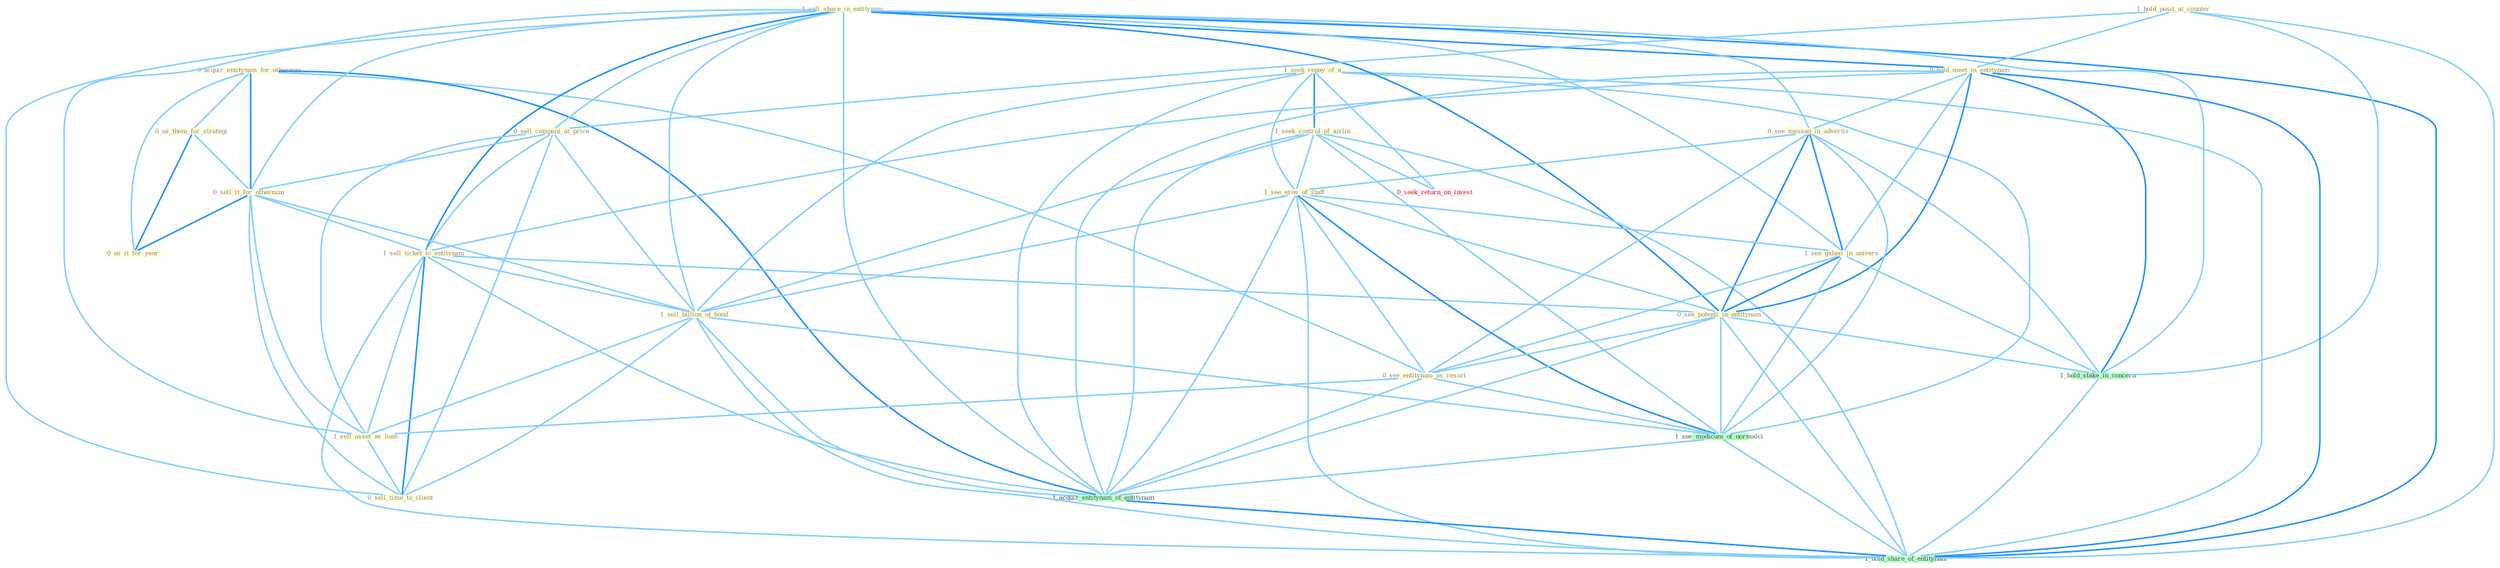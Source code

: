 Graph G{ 
    node
    [shape=polygon,style=filled,width=.5,height=.06,color="#BDFCC9",fixedsize=true,fontsize=4,
    fontcolor="#2f4f4f"];
    {node
    [color="#ffffe0", fontcolor="#8b7d6b"] "0_acquir_entitynam_for_othernum " "1_seek_repay_of_a " "0_us_them_for_strategi " "1_sell_share_in_entitynam " "1_hold_posit_at_counter " "0_sell_compani_at_price " "1_seek_control_of_airlin " "0_sell_it_for_othernum " "0_hold_meet_in_entitynam " "0_see_messag_in_advertis " "1_sell_ticket_to_entitynam " "1_see_eros_of_staff " "1_see_galaxi_in_univers " "1_sell_billion_of_bond " "0_see_potenti_in_entitynam " "0_see_entitynam_as_resort " "0_us_it_for_year " "1_sell_asset_as_loan " "0_sell_time_to_client "}
{node [color="#fff0f5", fontcolor="#b22222"] "0_seek_return_on_invest "}
edge [color="#B0E2FF"];

	"0_acquir_entitynam_for_othernum " -- "0_us_them_for_strategi " [w="1", color="#87cefa" ];
	"0_acquir_entitynam_for_othernum " -- "0_sell_it_for_othernum " [w="2", color="#1e90ff" , len=0.8];
	"0_acquir_entitynam_for_othernum " -- "0_see_entitynam_as_resort " [w="1", color="#87cefa" ];
	"0_acquir_entitynam_for_othernum " -- "0_us_it_for_year " [w="1", color="#87cefa" ];
	"0_acquir_entitynam_for_othernum " -- "1_acquir_entitynam_of_entitynam " [w="2", color="#1e90ff" , len=0.8];
	"1_seek_repay_of_a " -- "1_seek_control_of_airlin " [w="2", color="#1e90ff" , len=0.8];
	"1_seek_repay_of_a " -- "1_see_eros_of_staff " [w="1", color="#87cefa" ];
	"1_seek_repay_of_a " -- "1_sell_billion_of_bond " [w="1", color="#87cefa" ];
	"1_seek_repay_of_a " -- "0_seek_return_on_invest " [w="1", color="#87cefa" ];
	"1_seek_repay_of_a " -- "1_see_modicum_of_normalci " [w="1", color="#87cefa" ];
	"1_seek_repay_of_a " -- "1_acquir_entitynam_of_entitynam " [w="1", color="#87cefa" ];
	"1_seek_repay_of_a " -- "1_hold_share_of_entitynam " [w="1", color="#87cefa" ];
	"0_us_them_for_strategi " -- "0_sell_it_for_othernum " [w="1", color="#87cefa" ];
	"0_us_them_for_strategi " -- "0_us_it_for_year " [w="2", color="#1e90ff" , len=0.8];
	"1_sell_share_in_entitynam " -- "0_sell_compani_at_price " [w="1", color="#87cefa" ];
	"1_sell_share_in_entitynam " -- "0_sell_it_for_othernum " [w="1", color="#87cefa" ];
	"1_sell_share_in_entitynam " -- "0_hold_meet_in_entitynam " [w="2", color="#1e90ff" , len=0.8];
	"1_sell_share_in_entitynam " -- "0_see_messag_in_advertis " [w="1", color="#87cefa" ];
	"1_sell_share_in_entitynam " -- "1_sell_ticket_to_entitynam " [w="2", color="#1e90ff" , len=0.8];
	"1_sell_share_in_entitynam " -- "1_see_galaxi_in_univers " [w="1", color="#87cefa" ];
	"1_sell_share_in_entitynam " -- "1_sell_billion_of_bond " [w="1", color="#87cefa" ];
	"1_sell_share_in_entitynam " -- "0_see_potenti_in_entitynam " [w="2", color="#1e90ff" , len=0.8];
	"1_sell_share_in_entitynam " -- "1_sell_asset_as_loan " [w="1", color="#87cefa" ];
	"1_sell_share_in_entitynam " -- "0_sell_time_to_client " [w="1", color="#87cefa" ];
	"1_sell_share_in_entitynam " -- "1_hold_stake_in_concern " [w="1", color="#87cefa" ];
	"1_sell_share_in_entitynam " -- "1_acquir_entitynam_of_entitynam " [w="1", color="#87cefa" ];
	"1_sell_share_in_entitynam " -- "1_hold_share_of_entitynam " [w="2", color="#1e90ff" , len=0.8];
	"1_hold_posit_at_counter " -- "0_sell_compani_at_price " [w="1", color="#87cefa" ];
	"1_hold_posit_at_counter " -- "0_hold_meet_in_entitynam " [w="1", color="#87cefa" ];
	"1_hold_posit_at_counter " -- "1_hold_stake_in_concern " [w="1", color="#87cefa" ];
	"1_hold_posit_at_counter " -- "1_hold_share_of_entitynam " [w="1", color="#87cefa" ];
	"0_sell_compani_at_price " -- "0_sell_it_for_othernum " [w="1", color="#87cefa" ];
	"0_sell_compani_at_price " -- "1_sell_ticket_to_entitynam " [w="1", color="#87cefa" ];
	"0_sell_compani_at_price " -- "1_sell_billion_of_bond " [w="1", color="#87cefa" ];
	"0_sell_compani_at_price " -- "1_sell_asset_as_loan " [w="1", color="#87cefa" ];
	"0_sell_compani_at_price " -- "0_sell_time_to_client " [w="1", color="#87cefa" ];
	"1_seek_control_of_airlin " -- "1_see_eros_of_staff " [w="1", color="#87cefa" ];
	"1_seek_control_of_airlin " -- "1_sell_billion_of_bond " [w="1", color="#87cefa" ];
	"1_seek_control_of_airlin " -- "0_seek_return_on_invest " [w="1", color="#87cefa" ];
	"1_seek_control_of_airlin " -- "1_see_modicum_of_normalci " [w="1", color="#87cefa" ];
	"1_seek_control_of_airlin " -- "1_acquir_entitynam_of_entitynam " [w="1", color="#87cefa" ];
	"1_seek_control_of_airlin " -- "1_hold_share_of_entitynam " [w="1", color="#87cefa" ];
	"0_sell_it_for_othernum " -- "1_sell_ticket_to_entitynam " [w="1", color="#87cefa" ];
	"0_sell_it_for_othernum " -- "1_sell_billion_of_bond " [w="1", color="#87cefa" ];
	"0_sell_it_for_othernum " -- "0_us_it_for_year " [w="2", color="#1e90ff" , len=0.8];
	"0_sell_it_for_othernum " -- "1_sell_asset_as_loan " [w="1", color="#87cefa" ];
	"0_sell_it_for_othernum " -- "0_sell_time_to_client " [w="1", color="#87cefa" ];
	"0_hold_meet_in_entitynam " -- "0_see_messag_in_advertis " [w="1", color="#87cefa" ];
	"0_hold_meet_in_entitynam " -- "1_sell_ticket_to_entitynam " [w="1", color="#87cefa" ];
	"0_hold_meet_in_entitynam " -- "1_see_galaxi_in_univers " [w="1", color="#87cefa" ];
	"0_hold_meet_in_entitynam " -- "0_see_potenti_in_entitynam " [w="2", color="#1e90ff" , len=0.8];
	"0_hold_meet_in_entitynam " -- "1_hold_stake_in_concern " [w="2", color="#1e90ff" , len=0.8];
	"0_hold_meet_in_entitynam " -- "1_acquir_entitynam_of_entitynam " [w="1", color="#87cefa" ];
	"0_hold_meet_in_entitynam " -- "1_hold_share_of_entitynam " [w="2", color="#1e90ff" , len=0.8];
	"0_see_messag_in_advertis " -- "1_see_eros_of_staff " [w="1", color="#87cefa" ];
	"0_see_messag_in_advertis " -- "1_see_galaxi_in_univers " [w="2", color="#1e90ff" , len=0.8];
	"0_see_messag_in_advertis " -- "0_see_potenti_in_entitynam " [w="2", color="#1e90ff" , len=0.8];
	"0_see_messag_in_advertis " -- "0_see_entitynam_as_resort " [w="1", color="#87cefa" ];
	"0_see_messag_in_advertis " -- "1_hold_stake_in_concern " [w="1", color="#87cefa" ];
	"0_see_messag_in_advertis " -- "1_see_modicum_of_normalci " [w="1", color="#87cefa" ];
	"1_sell_ticket_to_entitynam " -- "1_sell_billion_of_bond " [w="1", color="#87cefa" ];
	"1_sell_ticket_to_entitynam " -- "0_see_potenti_in_entitynam " [w="1", color="#87cefa" ];
	"1_sell_ticket_to_entitynam " -- "1_sell_asset_as_loan " [w="1", color="#87cefa" ];
	"1_sell_ticket_to_entitynam " -- "0_sell_time_to_client " [w="2", color="#1e90ff" , len=0.8];
	"1_sell_ticket_to_entitynam " -- "1_acquir_entitynam_of_entitynam " [w="1", color="#87cefa" ];
	"1_sell_ticket_to_entitynam " -- "1_hold_share_of_entitynam " [w="1", color="#87cefa" ];
	"1_see_eros_of_staff " -- "1_see_galaxi_in_univers " [w="1", color="#87cefa" ];
	"1_see_eros_of_staff " -- "1_sell_billion_of_bond " [w="1", color="#87cefa" ];
	"1_see_eros_of_staff " -- "0_see_potenti_in_entitynam " [w="1", color="#87cefa" ];
	"1_see_eros_of_staff " -- "0_see_entitynam_as_resort " [w="1", color="#87cefa" ];
	"1_see_eros_of_staff " -- "1_see_modicum_of_normalci " [w="2", color="#1e90ff" , len=0.8];
	"1_see_eros_of_staff " -- "1_acquir_entitynam_of_entitynam " [w="1", color="#87cefa" ];
	"1_see_eros_of_staff " -- "1_hold_share_of_entitynam " [w="1", color="#87cefa" ];
	"1_see_galaxi_in_univers " -- "0_see_potenti_in_entitynam " [w="2", color="#1e90ff" , len=0.8];
	"1_see_galaxi_in_univers " -- "0_see_entitynam_as_resort " [w="1", color="#87cefa" ];
	"1_see_galaxi_in_univers " -- "1_hold_stake_in_concern " [w="1", color="#87cefa" ];
	"1_see_galaxi_in_univers " -- "1_see_modicum_of_normalci " [w="1", color="#87cefa" ];
	"1_sell_billion_of_bond " -- "1_sell_asset_as_loan " [w="1", color="#87cefa" ];
	"1_sell_billion_of_bond " -- "0_sell_time_to_client " [w="1", color="#87cefa" ];
	"1_sell_billion_of_bond " -- "1_see_modicum_of_normalci " [w="1", color="#87cefa" ];
	"1_sell_billion_of_bond " -- "1_acquir_entitynam_of_entitynam " [w="1", color="#87cefa" ];
	"1_sell_billion_of_bond " -- "1_hold_share_of_entitynam " [w="1", color="#87cefa" ];
	"0_see_potenti_in_entitynam " -- "0_see_entitynam_as_resort " [w="1", color="#87cefa" ];
	"0_see_potenti_in_entitynam " -- "1_hold_stake_in_concern " [w="1", color="#87cefa" ];
	"0_see_potenti_in_entitynam " -- "1_see_modicum_of_normalci " [w="1", color="#87cefa" ];
	"0_see_potenti_in_entitynam " -- "1_acquir_entitynam_of_entitynam " [w="1", color="#87cefa" ];
	"0_see_potenti_in_entitynam " -- "1_hold_share_of_entitynam " [w="1", color="#87cefa" ];
	"0_see_entitynam_as_resort " -- "1_sell_asset_as_loan " [w="1", color="#87cefa" ];
	"0_see_entitynam_as_resort " -- "1_see_modicum_of_normalci " [w="1", color="#87cefa" ];
	"0_see_entitynam_as_resort " -- "1_acquir_entitynam_of_entitynam " [w="1", color="#87cefa" ];
	"1_sell_asset_as_loan " -- "0_sell_time_to_client " [w="1", color="#87cefa" ];
	"1_hold_stake_in_concern " -- "1_hold_share_of_entitynam " [w="1", color="#87cefa" ];
	"1_see_modicum_of_normalci " -- "1_acquir_entitynam_of_entitynam " [w="1", color="#87cefa" ];
	"1_see_modicum_of_normalci " -- "1_hold_share_of_entitynam " [w="1", color="#87cefa" ];
	"1_acquir_entitynam_of_entitynam " -- "1_hold_share_of_entitynam " [w="2", color="#1e90ff" , len=0.8];
}
